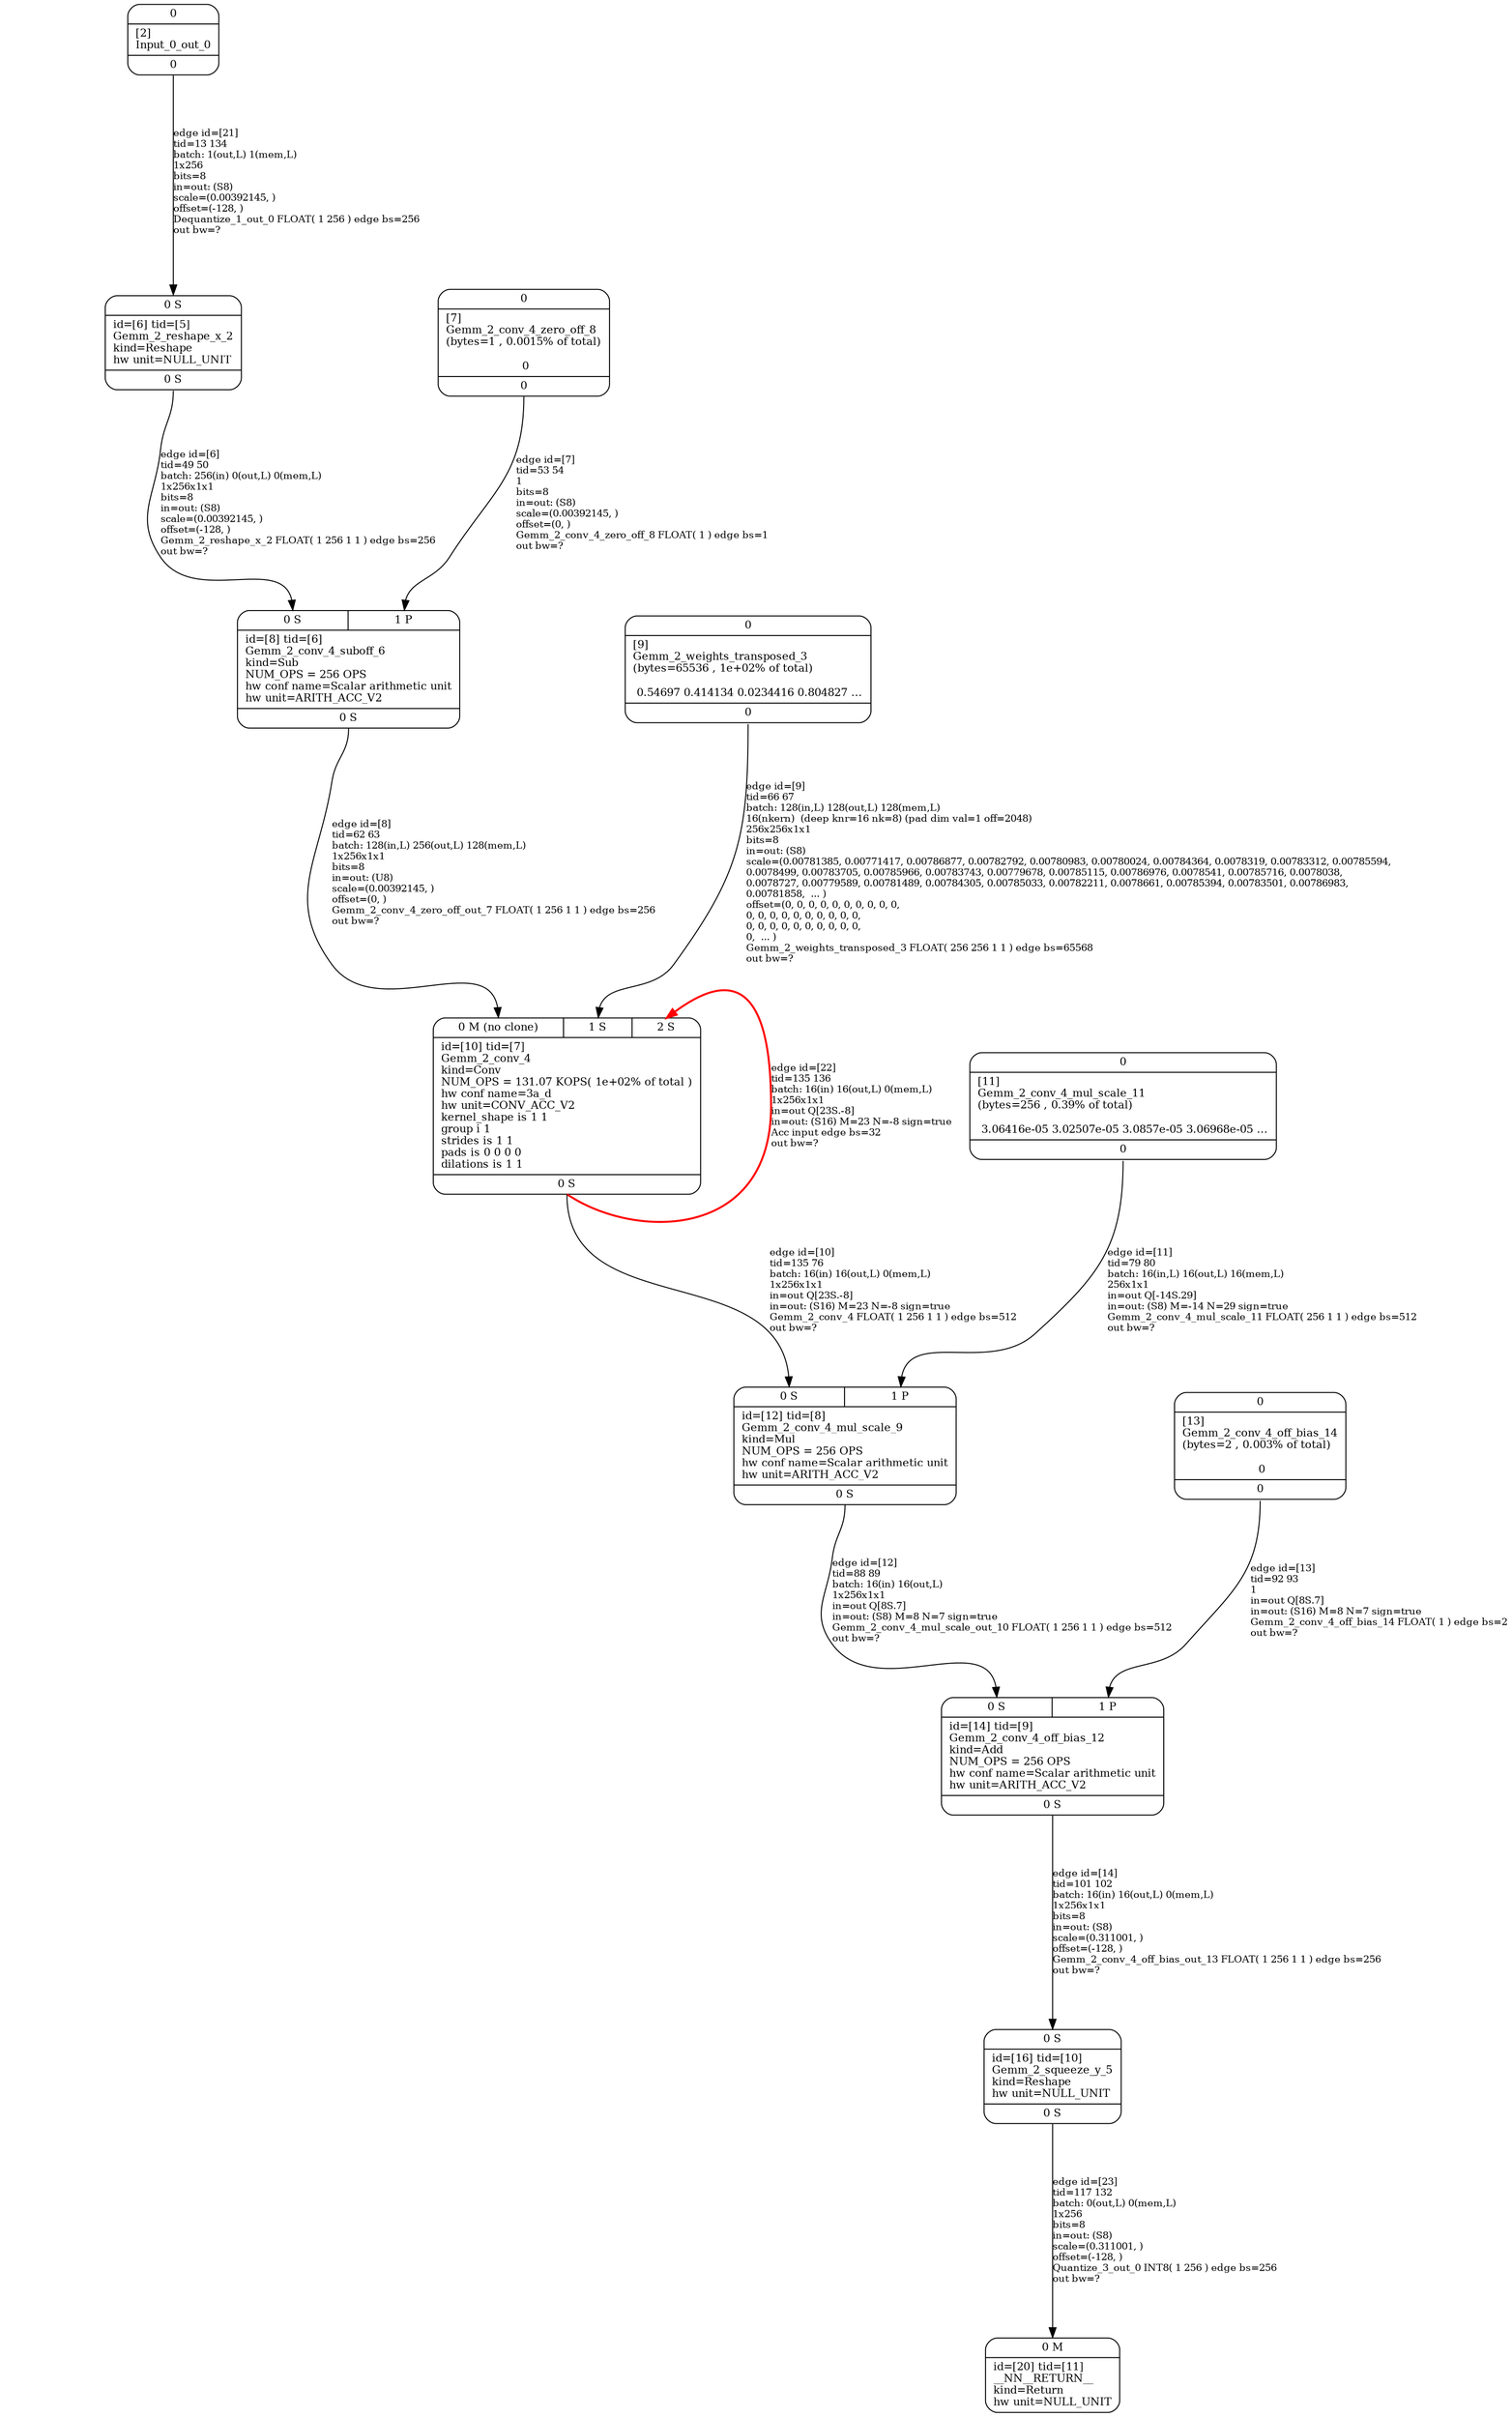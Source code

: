 digraph G {
graph [ fontsize=11 ];
node [ fontsize=11 ];
edge [ fontsize=10 ];
rankdir=BU
ranksep=1.5
nodesep=1
splines=spline
compound=true
Graphinfo [ label="" shape=plaintext, style=rounded, color=black, fontname="Arial-Bold" ];
Gemm_2_conv_4_off_bias_14 [ label="{ { <i0> 0} |  [13]\lGemm_2_conv_4_off_bias_14\l(bytes=2 , 0.003% of total)\l\l 0 | { <o0> 0} }", shape=record, color=black, style=rounded  ] ;
Input_0_out_0 [ label="{ { <i0> 0} |  [2]\lInput_0_out_0 | { <o0> 0} }", shape=record, color=black, style=rounded  ] ;
Gemm_2_weights_transposed_3 [ label="{ { <i0> 0} |  [9]\lGemm_2_weights_transposed_3\l(bytes=65536 , 1e+02% of total)\l\l 0.54697 0.414134 0.0234416 0.804827 ... | { <o0> 0} }", shape=record, color=black, style=rounded  ] ;
Gemm_2_conv_4_mul_scale_11 [ label="{ { <i0> 0} |  [11]\lGemm_2_conv_4_mul_scale_11\l(bytes=256 , 0.39% of total)\l\l 3.06416e-05 3.02507e-05 3.0857e-05 3.06968e-05 ... | { <o0> 0} }", shape=record, color=black, style=rounded  ] ;
Gemm_2_conv_4_zero_off_8 [ label="{ { <i0> 0} |  [7]\lGemm_2_conv_4_zero_off_8\l(bytes=1 , 0.0015% of total)\l\l 0 | { <o0> 0} }", shape=record, color=black, style=rounded  ] ;
Gemm_2_reshape_x_2 [ label="{ { < i0>  0 S } | id=[6] tid=[5]\lGemm_2_reshape_x_2\lkind=Reshape\lhw unit=NULL_UNIT\l | { < o0>  0 S } }", shape=record, color=black, style=rounded  ] ;
Gemm_2_conv_4_suboff_6 [ label="{ { < i0>  0 S  | < i1>  1 P } | id=[8] tid=[6]\lGemm_2_conv_4_suboff_6\lkind=Sub\lNUM_OPS = 256 OPS\lhw conf name=Scalar arithmetic unit\lhw unit=ARITH_ACC_V2\l | { < o0>  0 S } }", shape=record, color=black, style=rounded  ] ;
Gemm_2_conv_4 [ label="{ { < i0>  0 M (no clone)  | < i1>  1 S  | < i2>  2 S } | id=[10] tid=[7]\lGemm_2_conv_4\lkind=Conv\lNUM_OPS = 131.07 KOPS( 1e+02% of total )\lhw conf name=3a_d\lhw unit=CONV_ACC_V2\lkernel_shape is 1 1\lgroup i 1\lstrides is 1 1\lpads is 0 0 0 0\ldilations is 1 1\l | { < o0>  0 S } }", shape=record, color=black, style=rounded  ] ;
Gemm_2_conv_4_mul_scale_9 [ label="{ { < i0>  0 S  | < i1>  1 P } | id=[12] tid=[8]\lGemm_2_conv_4_mul_scale_9\lkind=Mul\lNUM_OPS = 256 OPS\lhw conf name=Scalar arithmetic unit\lhw unit=ARITH_ACC_V2\l | { < o0>  0 S } }", shape=record, color=black, style=rounded  ] ;
Gemm_2_conv_4_off_bias_12 [ label="{ { < i0>  0 S  | < i1>  1 P } | id=[14] tid=[9]\lGemm_2_conv_4_off_bias_12\lkind=Add\lNUM_OPS = 256 OPS\lhw conf name=Scalar arithmetic unit\lhw unit=ARITH_ACC_V2\l | { < o0>  0 S } }", shape=record, color=black, style=rounded  ] ;
Gemm_2_squeeze_y_5 [ label="{ { < i0>  0 S } | id=[16] tid=[10]\lGemm_2_squeeze_y_5\lkind=Reshape\lhw unit=NULL_UNIT\l | { < o0>  0 S } }", shape=record, color=black, style=rounded  ] ;
__NN__RETURN__ [ label="{ { < i0>  0 M } | id=[20] tid=[11]\l__NN__RETURN__\lkind=Return\lhw unit=NULL_UNIT\l}", shape=record, color=black, style=rounded  ] ;
Gemm_2_reshape_x_2:o0:s->Gemm_2_conv_4_suboff_6:i0:n [ label="edge id=[6]\ltid=49 50\lbatch: 256(in) 0(out,L) 0(mem,L) \l1x256x1x1\lbits=8\lin=out: (S8)\lscale=(0.00392145, )\loffset=(-128, )\lGemm_2_reshape_x_2 FLOAT( 1 256 1 1 ) edge bs=256\lout bw=?\l" ]; 
Gemm_2_conv_4_zero_off_8:o0:s->Gemm_2_conv_4_suboff_6:i1:n [ label="edge id=[7]\ltid=53 54\l1\lbits=8\lin=out: (S8)\lscale=(0.00392145, )\loffset=(0, )\lGemm_2_conv_4_zero_off_8 FLOAT( 1 ) edge bs=1\lout bw=?\l" ]; 
Gemm_2_conv_4_suboff_6:o0:s->Gemm_2_conv_4:i0:n [ label="edge id=[8]\ltid=62 63\lbatch: 128(in,L) 256(out,L) 128(mem,L) \l1x256x1x1\lbits=8\lin=out: (U8)\lscale=(0.00392145, )\loffset=(0, )\lGemm_2_conv_4_zero_off_out_7 FLOAT( 1 256 1 1 ) edge bs=256\lout bw=?\l" ]; 
Gemm_2_weights_transposed_3:o0:s->Gemm_2_conv_4:i1:n [ label="edge id=[9]\ltid=66 67\lbatch: 128(in,L) 128(out,L) 128(mem,L) \l16(nkern)  (deep knr=16 nk=8) (pad dim val=1 off=2048)\l256x256x1x1\lbits=8\lin=out: (S8)\lscale=(0.00781385, 0.00771417, 0.00786877, 0.00782792, 0.00780983, 0.00780024, 0.00784364, 0.0078319, 0.00783312, 0.00785594, \l0.0078499, 0.00783705, 0.00785966, 0.00783743, 0.00779678, 0.00785115, 0.00786976, 0.0078541, 0.00785716, 0.0078038, \l0.0078727, 0.00779589, 0.00781489, 0.00784305, 0.00785033, 0.00782211, 0.0078661, 0.00785394, 0.00783501, 0.00786983, \l0.00781858,  ... )\loffset=(0, 0, 0, 0, 0, 0, 0, 0, 0, 0, \l0, 0, 0, 0, 0, 0, 0, 0, 0, 0, \l0, 0, 0, 0, 0, 0, 0, 0, 0, 0, \l0,  ... )\lGemm_2_weights_transposed_3 FLOAT( 256 256 1 1 ) edge bs=65568\lout bw=?\l" ]; 
Gemm_2_conv_4:o0:s->Gemm_2_conv_4_mul_scale_9:i0:n [ label="edge id=[10]\ltid=135 76\lbatch: 16(in) 16(out,L) 0(mem,L) \l1x256x1x1\lin=out Q[23S.-8]\lin=out: (S16) M=23 N=-8 sign=true\lGemm_2_conv_4 FLOAT( 1 256 1 1 ) edge bs=512\lout bw=?\l" ]; 
Gemm_2_conv_4_mul_scale_11:o0:s->Gemm_2_conv_4_mul_scale_9:i1:n [ label="edge id=[11]\ltid=79 80\lbatch: 16(in,L) 16(out,L) 16(mem,L) \l256x1x1\lin=out Q[-14S.29]\lin=out: (S8) M=-14 N=29 sign=true\lGemm_2_conv_4_mul_scale_11 FLOAT( 256 1 1 ) edge bs=512\lout bw=?\l" ]; 
Gemm_2_conv_4_mul_scale_9:o0:s->Gemm_2_conv_4_off_bias_12:i0:n [ label="edge id=[12]\ltid=88 89\lbatch: 16(in) 16(out,L) \l1x256x1x1\lin=out Q[8S.7]\lin=out: (S8) M=8 N=7 sign=true\lGemm_2_conv_4_mul_scale_out_10 FLOAT( 1 256 1 1 ) edge bs=512\lout bw=?\l" ]; 
Gemm_2_conv_4_off_bias_14:o0:s->Gemm_2_conv_4_off_bias_12:i1:n [ label="edge id=[13]\ltid=92 93\l1\lin=out Q[8S.7]\lin=out: (S16) M=8 N=7 sign=true\lGemm_2_conv_4_off_bias_14 FLOAT( 1 ) edge bs=2\lout bw=?\l" ]; 
Gemm_2_conv_4_off_bias_12:o0:s->Gemm_2_squeeze_y_5:i0:n [ label="edge id=[14]\ltid=101 102\lbatch: 16(in) 16(out,L) 0(mem,L) \l1x256x1x1\lbits=8\lin=out: (S8)\lscale=(0.311001, )\loffset=(-128, )\lGemm_2_conv_4_off_bias_out_13 FLOAT( 1 256 1 1 ) edge bs=256\lout bw=?\l" ]; 
Input_0_out_0:o0:s->Gemm_2_reshape_x_2:i0:n [ label="edge id=[21]\ltid=13 134\lbatch: 1(out,L) 1(mem,L) \l1x256\lbits=8\lin=out: (S8)\lscale=(0.00392145, )\loffset=(-128, )\lDequantize_1_out_0 FLOAT( 1 256 ) edge bs=256\lout bw=?\l" ]; 
Gemm_2_conv_4:o0:s->Gemm_2_conv_4:i2:n [ label="edge id=[22]\ltid=135 136\lbatch: 16(in) 16(out,L) 0(mem,L) \l1x256x1x1\lin=out Q[23S.-8]\lin=out: (S16) M=23 N=-8 sign=true\lAcc input edge bs=32\lout bw=?\l", color=red, penwidth=2  ]; 
Gemm_2_squeeze_y_5:o0:s->__NN__RETURN__:i0:n [ label="edge id=[23]\ltid=117 132\lbatch: 0(out,L) 0(mem,L) \l1x256\lbits=8\lin=out: (S8)\lscale=(0.311001, )\loffset=(-128, )\lQuantize_3_out_0 INT8( 1 256 ) edge bs=256\lout bw=?\l" ]; 
}
